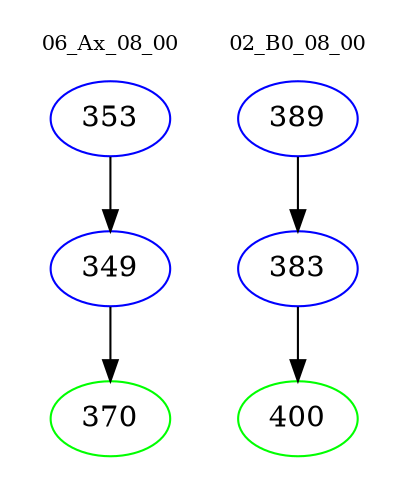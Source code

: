 digraph{
subgraph cluster_0 {
color = white
label = "06_Ax_08_00";
fontsize=10;
T0_353 [label="353", color="blue"]
T0_353 -> T0_349 [color="black"]
T0_349 [label="349", color="blue"]
T0_349 -> T0_370 [color="black"]
T0_370 [label="370", color="green"]
}
subgraph cluster_1 {
color = white
label = "02_B0_08_00";
fontsize=10;
T1_389 [label="389", color="blue"]
T1_389 -> T1_383 [color="black"]
T1_383 [label="383", color="blue"]
T1_383 -> T1_400 [color="black"]
T1_400 [label="400", color="green"]
}
}
